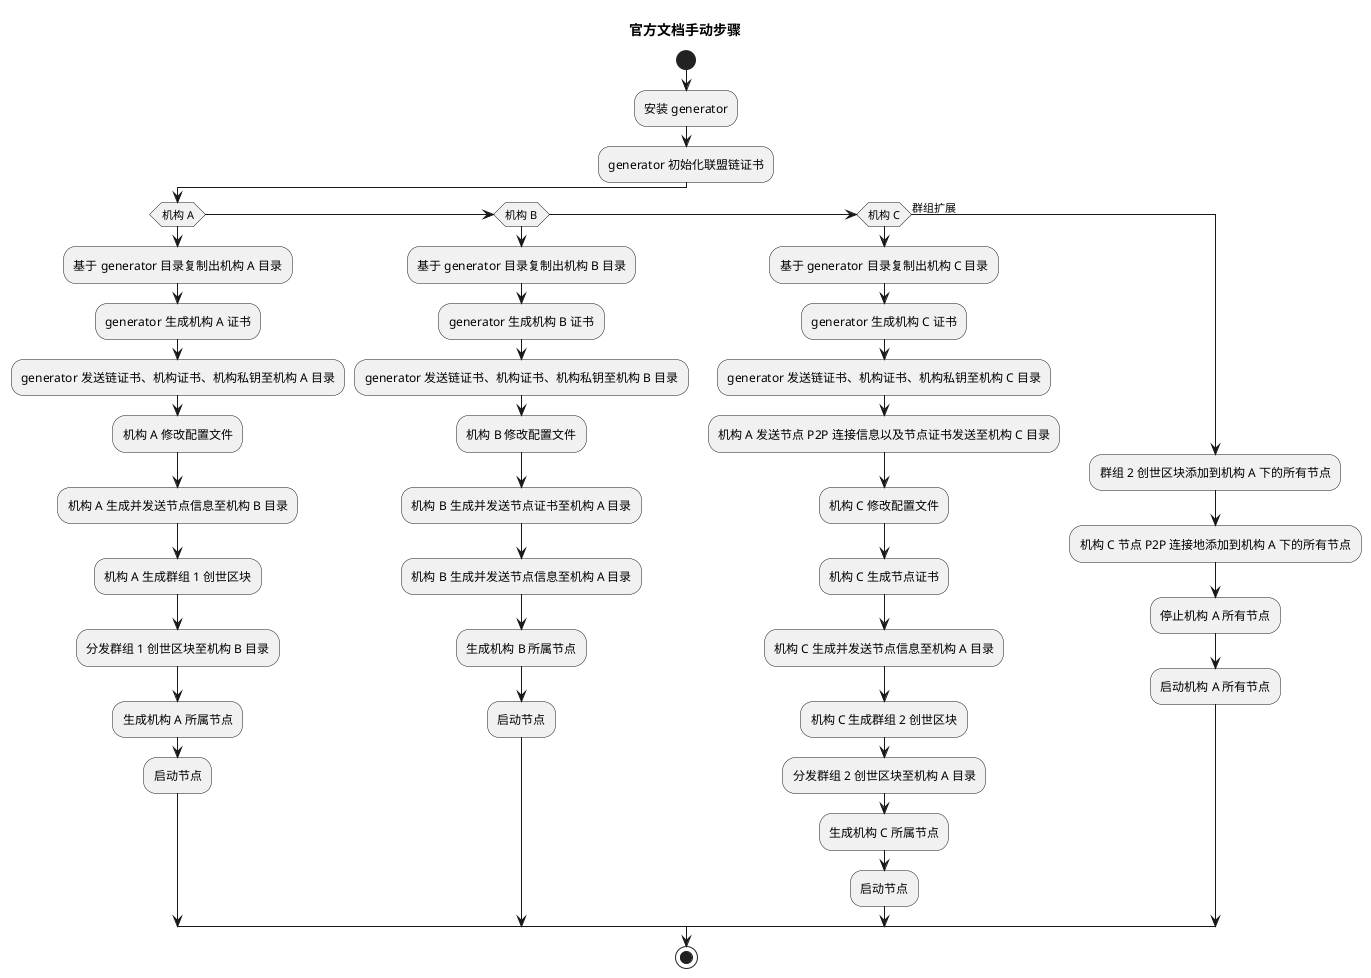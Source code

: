 @startuml

title 官方文档手动步骤

start
:安装 generator;
:generator 初始化联盟链证书;
if (机构 A) then
  :基于 generator 目录复制出机构 A 目录;
  :generator 生成机构 A 证书;
  :generator 发送链证书、机构证书、机构私钥至机构 A 目录;
  :机构 A 修改配置文件;
  :机构 A 生成并发送节点信息至机构 B 目录;
  :机构 A 生成群组 1 创世区块;
  :分发群组 1 创世区块至机构 B 目录;
  :生成机构 A 所属节点;
  :启动节点;
elseif (机构 B) then
  :基于 generator 目录复制出机构 B 目录;
  :generator 生成机构 B 证书;
  :generator 发送链证书、机构证书、机构私钥至机构 B 目录;
  :机构 B 修改配置文件;
  :机构 B 生成并发送节点证书至机构 A 目录;
  :机构 B 生成并发送节点信息至机构 A 目录;
  :生成机构 B 所属节点;
  :启动节点;
elseif (机构 C) then
  :基于 generator 目录复制出机构 C 目录;
  :generator 生成机构 C 证书;
  :generator 发送链证书、机构证书、机构私钥至机构 C 目录;
  :机构 A 发送节点 P2P 连接信息以及节点证书发送至机构 C 目录;
  :机构 C 修改配置文件;
  :机构 C 生成节点证书;
  :机构 C 生成并发送节点信息至机构 A 目录;
  :机构 C 生成群组 2 创世区块;
  :分发群组 2 创世区块至机构 A 目录;
  :生成机构 C 所属节点;
  :启动节点;
else (群组扩展)
  :群组 2 创世区块添加到机构 A 下的所有节点;
  :机构 C 节点 P2P 连接地添加到机构 A 下的所有节点;
  :停止机构 A 所有节点;
  :启动机构 A 所有节点;
endif
stop

@enduml
